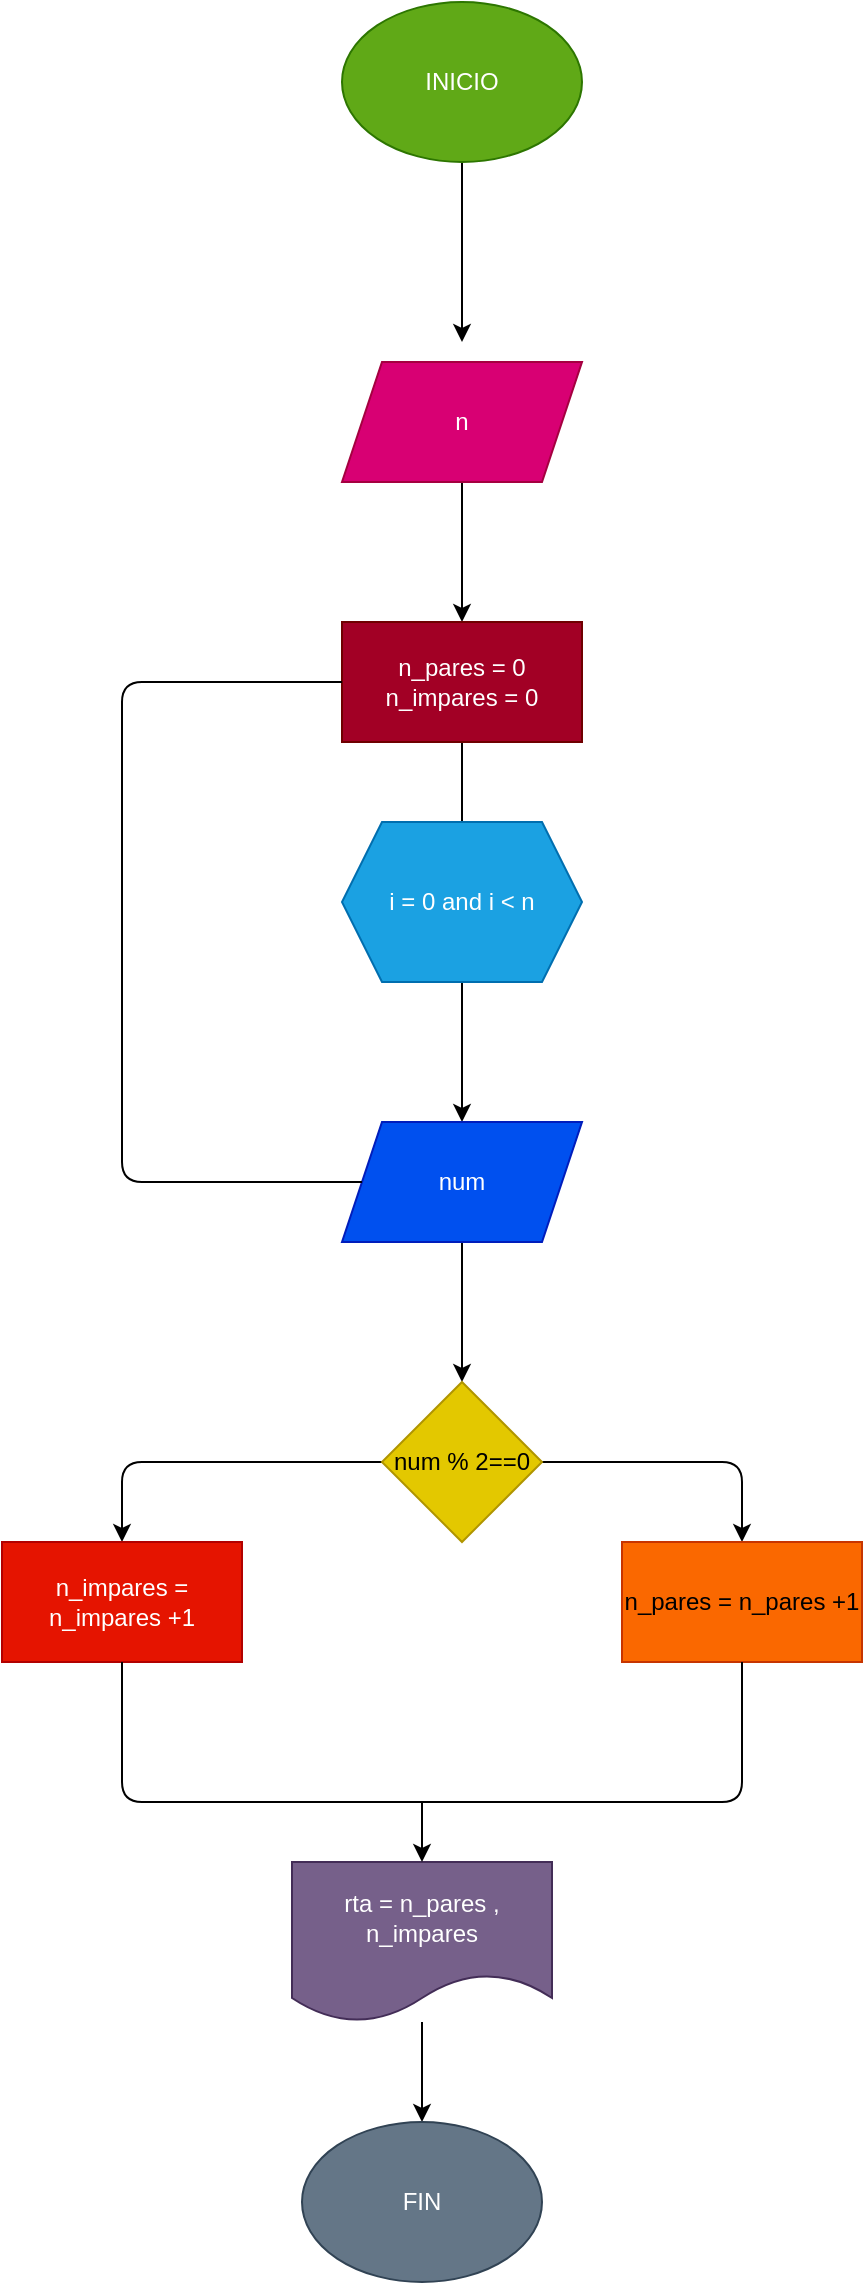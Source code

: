 <mxfile>
    <diagram id="jr92PrlexeZHuyLJwd4V" name="Página-1">
        <mxGraphModel dx="823" dy="686" grid="1" gridSize="10" guides="1" tooltips="1" connect="1" arrows="1" fold="1" page="1" pageScale="1" pageWidth="850" pageHeight="1100" math="0" shadow="0">
            <root>
                <mxCell id="0"/>
                <mxCell id="1" parent="0"/>
                <mxCell id="4" value="" style="edgeStyle=none;html=1;" parent="1" source="2" edge="1">
                    <mxGeometry relative="1" as="geometry">
                        <mxPoint x="400" y="200" as="targetPoint"/>
                    </mxGeometry>
                </mxCell>
                <mxCell id="2" value="INICIO" style="ellipse;whiteSpace=wrap;html=1;fillColor=#60a917;fontColor=#ffffff;strokeColor=#2D7600;" parent="1" vertex="1">
                    <mxGeometry x="340" y="30" width="120" height="80" as="geometry"/>
                </mxCell>
                <mxCell id="7" value="" style="edgeStyle=none;html=1;" parent="1" target="6" edge="1">
                    <mxGeometry relative="1" as="geometry">
                        <mxPoint x="400" y="260" as="sourcePoint"/>
                    </mxGeometry>
                </mxCell>
                <mxCell id="9" value="" style="edgeStyle=none;html=1;" parent="1" source="6" edge="1">
                    <mxGeometry relative="1" as="geometry">
                        <mxPoint x="400" y="450" as="targetPoint"/>
                    </mxGeometry>
                </mxCell>
                <mxCell id="6" value="n_pares = 0&lt;br&gt;n_impares = 0" style="whiteSpace=wrap;html=1;fillColor=#a20025;fontColor=#ffffff;strokeColor=#6F0000;" parent="1" vertex="1">
                    <mxGeometry x="340" y="340" width="120" height="60" as="geometry"/>
                </mxCell>
                <mxCell id="12" value="" style="edgeStyle=none;html=1;" parent="1" target="11" edge="1">
                    <mxGeometry relative="1" as="geometry">
                        <mxPoint x="400" y="510" as="sourcePoint"/>
                    </mxGeometry>
                </mxCell>
                <mxCell id="10" value="n" style="shape=parallelogram;perimeter=parallelogramPerimeter;whiteSpace=wrap;html=1;fixedSize=1;fillColor=#d80073;fontColor=#ffffff;strokeColor=#A50040;" parent="1" vertex="1">
                    <mxGeometry x="340" y="210" width="120" height="60" as="geometry"/>
                </mxCell>
                <mxCell id="14" value="" style="edgeStyle=none;html=1;" parent="1" source="11" target="13" edge="1">
                    <mxGeometry relative="1" as="geometry"/>
                </mxCell>
                <mxCell id="11" value="num" style="shape=parallelogram;perimeter=parallelogramPerimeter;whiteSpace=wrap;html=1;fixedSize=1;fillColor=#0050ef;fontColor=#ffffff;strokeColor=#001DBC;" parent="1" vertex="1">
                    <mxGeometry x="340" y="590" width="120" height="60" as="geometry"/>
                </mxCell>
                <mxCell id="16" value="" style="edgeStyle=none;html=1;" parent="1" source="13" target="15" edge="1">
                    <mxGeometry relative="1" as="geometry">
                        <Array as="points">
                            <mxPoint x="540" y="760"/>
                        </Array>
                    </mxGeometry>
                </mxCell>
                <mxCell id="18" value="" style="edgeStyle=none;html=1;" parent="1" source="13" target="17" edge="1">
                    <mxGeometry relative="1" as="geometry">
                        <Array as="points">
                            <mxPoint x="230" y="760"/>
                        </Array>
                    </mxGeometry>
                </mxCell>
                <mxCell id="13" value="num % 2==0" style="rhombus;whiteSpace=wrap;html=1;fillColor=#e3c800;fontColor=#000000;strokeColor=#B09500;" parent="1" vertex="1">
                    <mxGeometry x="360" y="720" width="80" height="80" as="geometry"/>
                </mxCell>
                <mxCell id="15" value="n_pares = n_pares +1" style="whiteSpace=wrap;html=1;fillColor=#fa6800;fontColor=#000000;strokeColor=#C73500;" parent="1" vertex="1">
                    <mxGeometry x="480" y="800" width="120" height="60" as="geometry"/>
                </mxCell>
                <mxCell id="17" value="n_impares = n_impares +1" style="whiteSpace=wrap;html=1;fillColor=#e51400;fontColor=#ffffff;strokeColor=#B20000;" parent="1" vertex="1">
                    <mxGeometry x="170" y="800" width="120" height="60" as="geometry"/>
                </mxCell>
                <mxCell id="19" value="" style="endArrow=none;html=1;exitX=0;exitY=0.5;exitDx=0;exitDy=0;entryX=0;entryY=0.5;entryDx=0;entryDy=0;" parent="1" source="6" target="11" edge="1">
                    <mxGeometry width="50" height="50" relative="1" as="geometry">
                        <mxPoint x="390" y="580" as="sourcePoint"/>
                        <mxPoint x="440" y="530" as="targetPoint"/>
                        <Array as="points">
                            <mxPoint x="230" y="370"/>
                            <mxPoint x="230" y="620"/>
                        </Array>
                    </mxGeometry>
                </mxCell>
                <mxCell id="20" value="" style="endArrow=none;html=1;exitX=0.5;exitY=1;exitDx=0;exitDy=0;entryX=0.5;entryY=1;entryDx=0;entryDy=0;" parent="1" source="17" target="15" edge="1">
                    <mxGeometry width="50" height="50" relative="1" as="geometry">
                        <mxPoint x="230" y="870" as="sourcePoint"/>
                        <mxPoint x="370" y="890" as="targetPoint"/>
                        <Array as="points">
                            <mxPoint x="230" y="930"/>
                            <mxPoint x="540" y="930"/>
                        </Array>
                    </mxGeometry>
                </mxCell>
                <mxCell id="24" value="" style="edgeStyle=none;html=1;" parent="1" source="21" target="23" edge="1">
                    <mxGeometry relative="1" as="geometry"/>
                </mxCell>
                <mxCell id="21" value="rta = n_pares , n_impares" style="shape=document;whiteSpace=wrap;html=1;boundedLbl=1;fillColor=#76608a;fontColor=#ffffff;strokeColor=#432D57;" parent="1" vertex="1">
                    <mxGeometry x="315" y="960" width="130" height="80" as="geometry"/>
                </mxCell>
                <mxCell id="22" value="" style="endArrow=classic;html=1;entryX=0.5;entryY=0;entryDx=0;entryDy=0;" parent="1" target="21" edge="1">
                    <mxGeometry width="50" height="50" relative="1" as="geometry">
                        <mxPoint x="380" y="930" as="sourcePoint"/>
                        <mxPoint x="440" y="820" as="targetPoint"/>
                    </mxGeometry>
                </mxCell>
                <mxCell id="23" value="FIN" style="ellipse;whiteSpace=wrap;html=1;fillColor=#647687;fontColor=#ffffff;strokeColor=#314354;" parent="1" vertex="1">
                    <mxGeometry x="320" y="1090" width="120" height="80" as="geometry"/>
                </mxCell>
                <mxCell id="25" value="i = 0 and i &amp;lt; n" style="shape=hexagon;perimeter=hexagonPerimeter2;whiteSpace=wrap;html=1;fixedSize=1;fillColor=#1ba1e2;fontColor=#ffffff;strokeColor=#006EAF;" parent="1" vertex="1">
                    <mxGeometry x="340" y="440" width="120" height="80" as="geometry"/>
                </mxCell>
            </root>
        </mxGraphModel>
    </diagram>
</mxfile>
